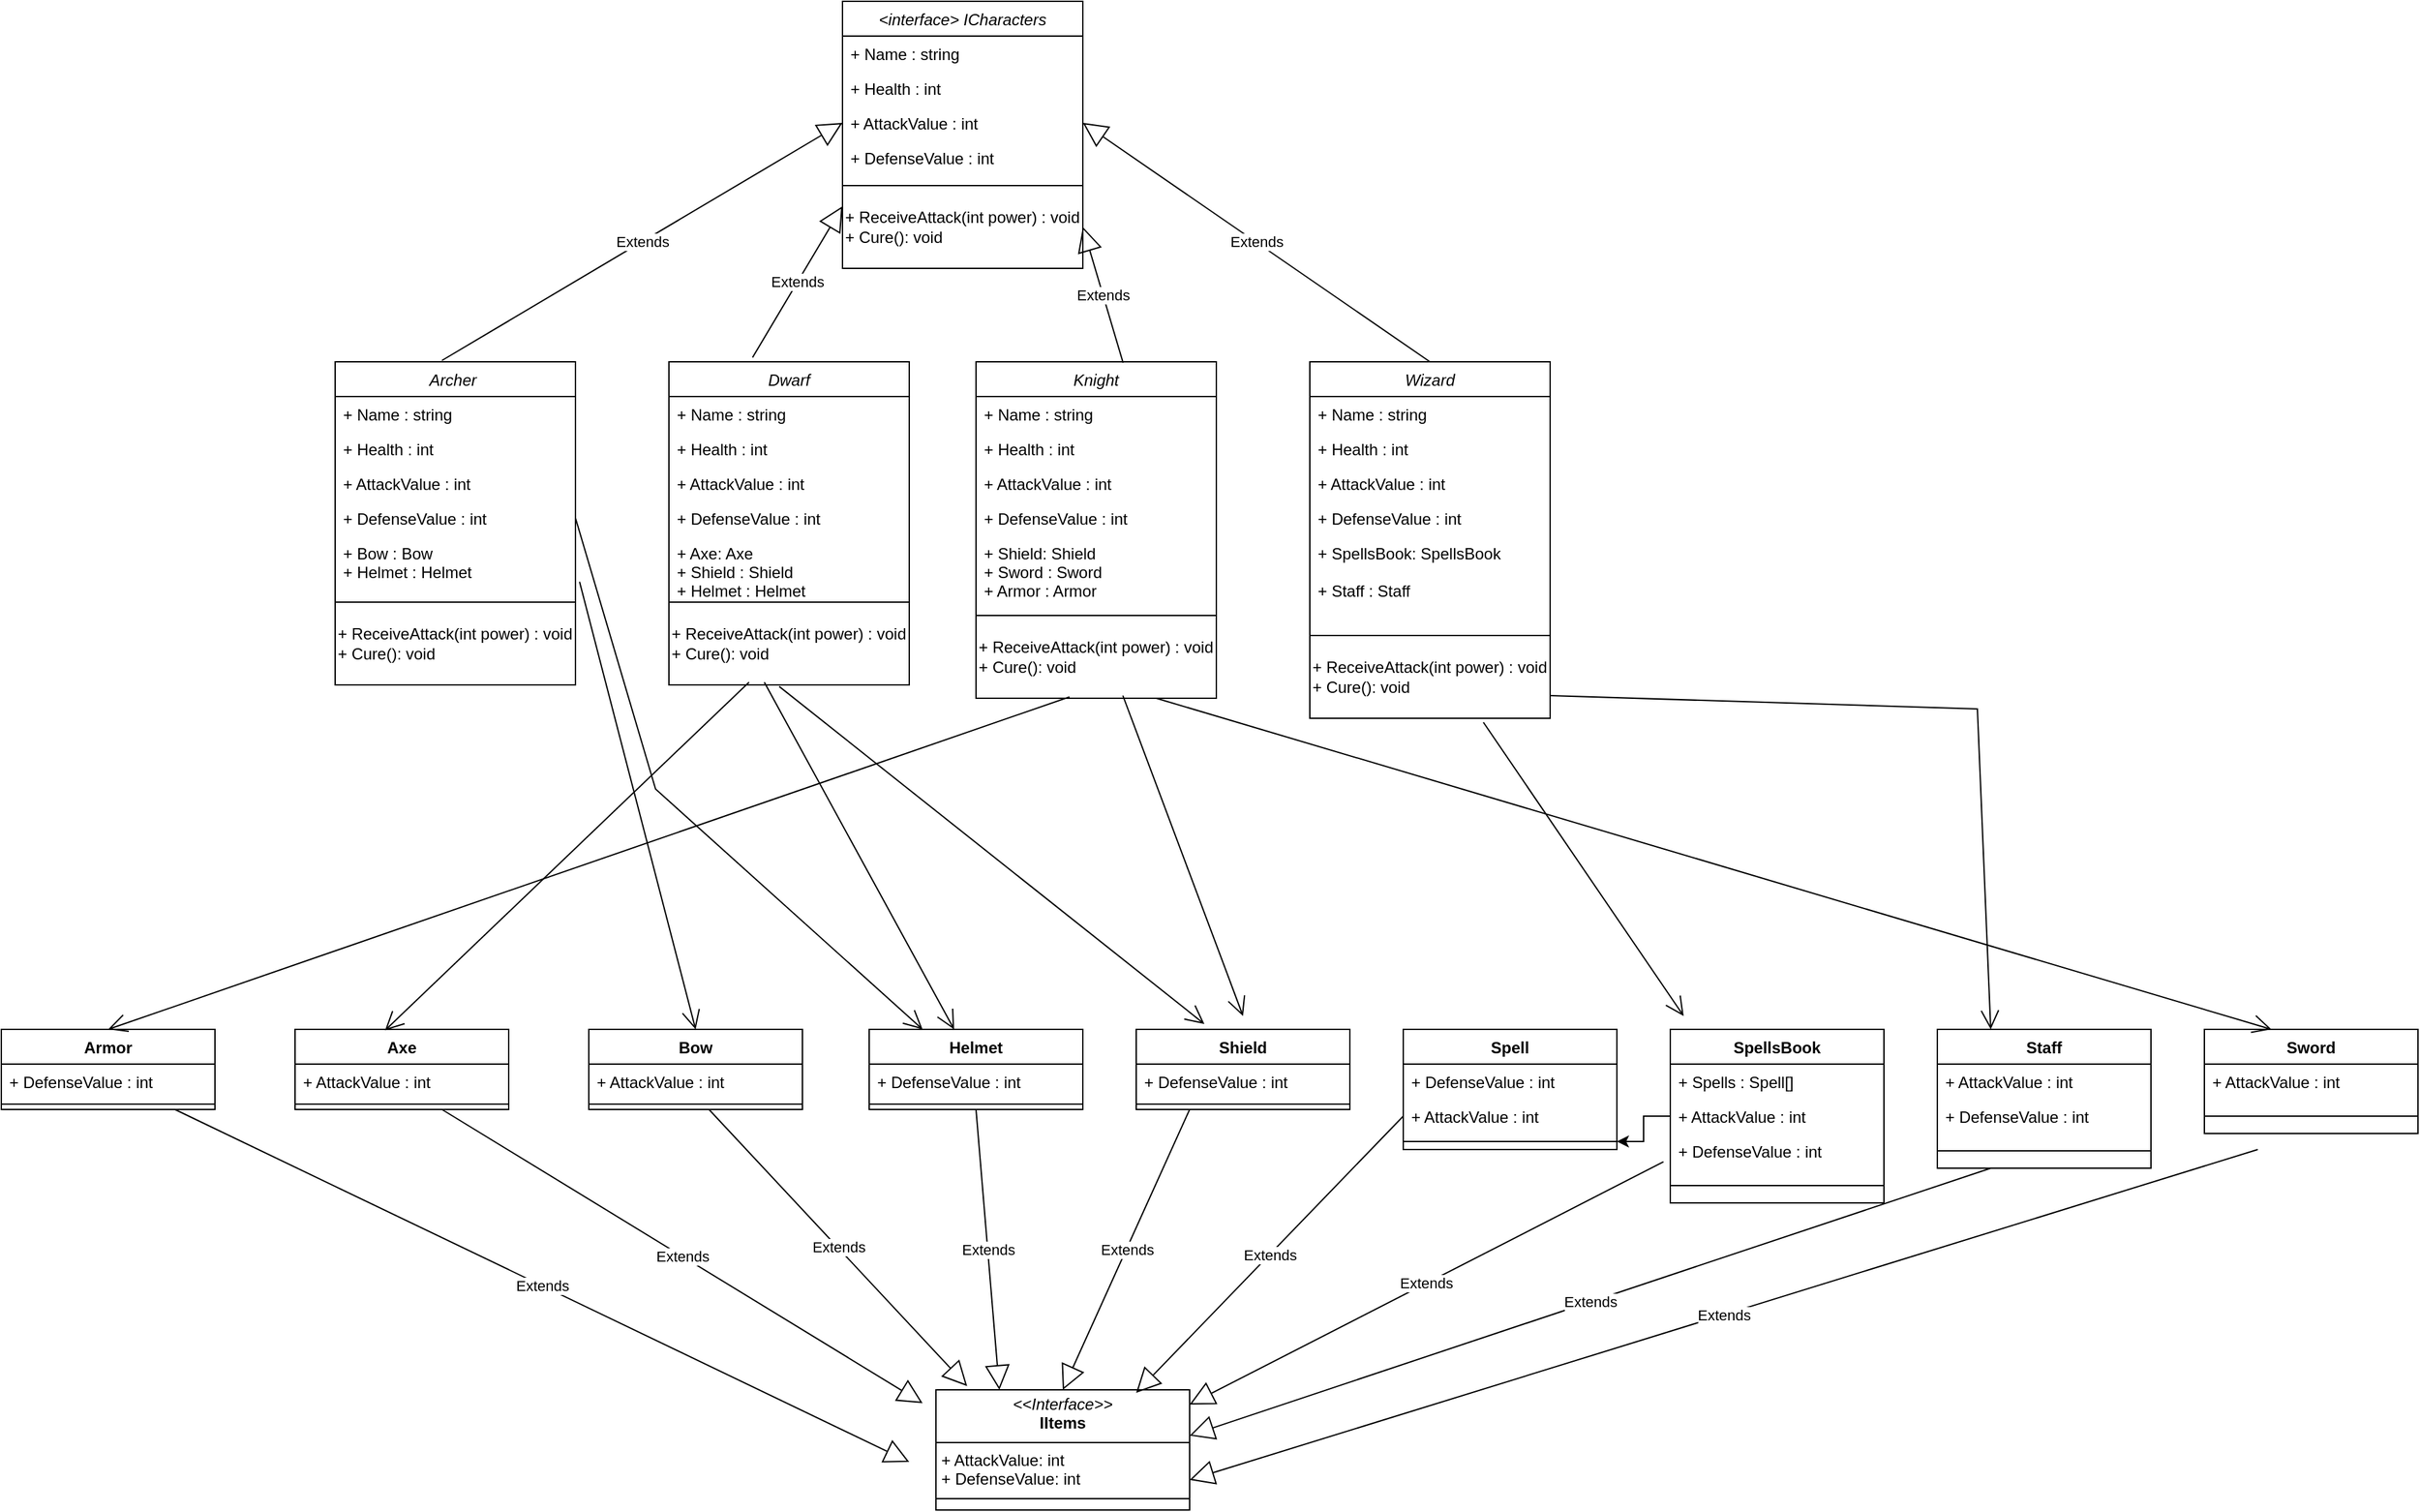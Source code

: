 <mxfile version="24.1.0" type="device">
  <diagram id="C5RBs43oDa-KdzZeNtuy" name="Page-1">
    <mxGraphModel dx="2051" dy="565" grid="1" gridSize="10" guides="1" tooltips="1" connect="1" arrows="1" fold="1" page="1" pageScale="1" pageWidth="827" pageHeight="1169" math="0" shadow="0">
      <root>
        <mxCell id="WIyWlLk6GJQsqaUBKTNV-0" />
        <mxCell id="WIyWlLk6GJQsqaUBKTNV-1" parent="WIyWlLk6GJQsqaUBKTNV-0" />
        <mxCell id="zkfFHV4jXpPFQw0GAbJ--0" value="&lt;interface&gt; ICharacters" style="swimlane;fontStyle=2;align=center;verticalAlign=top;childLayout=stackLayout;horizontal=1;startSize=26;horizontalStack=0;resizeParent=1;resizeLast=0;collapsible=1;marginBottom=0;rounded=0;shadow=0;strokeWidth=1;" parent="WIyWlLk6GJQsqaUBKTNV-1" vertex="1">
          <mxGeometry x="390" y="110" width="180" height="138" as="geometry">
            <mxRectangle x="230" y="140" width="160" height="26" as="alternateBounds" />
          </mxGeometry>
        </mxCell>
        <mxCell id="zkfFHV4jXpPFQw0GAbJ--1" value="+ Name : string" style="text;align=left;verticalAlign=top;spacingLeft=4;spacingRight=4;overflow=hidden;rotatable=0;points=[[0,0.5],[1,0.5]];portConstraint=eastwest;" parent="zkfFHV4jXpPFQw0GAbJ--0" vertex="1">
          <mxGeometry y="26" width="180" height="26" as="geometry" />
        </mxCell>
        <mxCell id="zkfFHV4jXpPFQw0GAbJ--2" value="+ Health : int" style="text;align=left;verticalAlign=top;spacingLeft=4;spacingRight=4;overflow=hidden;rotatable=0;points=[[0,0.5],[1,0.5]];portConstraint=eastwest;rounded=0;shadow=0;html=0;" parent="zkfFHV4jXpPFQw0GAbJ--0" vertex="1">
          <mxGeometry y="52" width="180" height="26" as="geometry" />
        </mxCell>
        <mxCell id="zkfFHV4jXpPFQw0GAbJ--3" value="+ AttackValue : int" style="text;align=left;verticalAlign=top;spacingLeft=4;spacingRight=4;overflow=hidden;rotatable=0;points=[[0,0.5],[1,0.5]];portConstraint=eastwest;rounded=0;shadow=0;html=0;" parent="zkfFHV4jXpPFQw0GAbJ--0" vertex="1">
          <mxGeometry y="78" width="180" height="26" as="geometry" />
        </mxCell>
        <mxCell id="zkfFHV4jXpPFQw0GAbJ--5" value="+ DefenseValue : int" style="text;align=left;verticalAlign=top;spacingLeft=4;spacingRight=4;overflow=hidden;rotatable=0;points=[[0,0.5],[1,0.5]];portConstraint=eastwest;" parent="zkfFHV4jXpPFQw0GAbJ--0" vertex="1">
          <mxGeometry y="104" width="180" height="26" as="geometry" />
        </mxCell>
        <mxCell id="W5WnQ0Ro2y6hhSbe148l-1" value="" style="rounded=0;whiteSpace=wrap;html=1;fillColor=default;" vertex="1" parent="WIyWlLk6GJQsqaUBKTNV-1">
          <mxGeometry x="390" y="248" width="180" height="62" as="geometry" />
        </mxCell>
        <mxCell id="W5WnQ0Ro2y6hhSbe148l-2" value="&lt;div style=&quot;&quot;&gt;&lt;span style=&quot;background-color: initial;&quot;&gt;+ ReceiveAttack(int power) : void&lt;/span&gt;&lt;/div&gt;&lt;div&gt;+ Cure(): void&lt;/div&gt;" style="text;html=1;align=left;verticalAlign=middle;whiteSpace=wrap;rounded=0;" vertex="1" parent="WIyWlLk6GJQsqaUBKTNV-1">
          <mxGeometry x="390" y="264" width="180" height="30" as="geometry" />
        </mxCell>
        <mxCell id="W5WnQ0Ro2y6hhSbe148l-3" value="Archer " style="swimlane;fontStyle=2;align=center;verticalAlign=top;childLayout=stackLayout;horizontal=1;startSize=26;horizontalStack=0;resizeParent=1;resizeLast=0;collapsible=1;marginBottom=0;rounded=0;shadow=0;strokeWidth=1;" vertex="1" parent="WIyWlLk6GJQsqaUBKTNV-1">
          <mxGeometry x="10" y="380" width="180" height="180" as="geometry">
            <mxRectangle x="230" y="140" width="160" height="26" as="alternateBounds" />
          </mxGeometry>
        </mxCell>
        <mxCell id="W5WnQ0Ro2y6hhSbe148l-4" value="+ Name : string" style="text;align=left;verticalAlign=top;spacingLeft=4;spacingRight=4;overflow=hidden;rotatable=0;points=[[0,0.5],[1,0.5]];portConstraint=eastwest;" vertex="1" parent="W5WnQ0Ro2y6hhSbe148l-3">
          <mxGeometry y="26" width="180" height="26" as="geometry" />
        </mxCell>
        <mxCell id="W5WnQ0Ro2y6hhSbe148l-5" value="+ Health : int" style="text;align=left;verticalAlign=top;spacingLeft=4;spacingRight=4;overflow=hidden;rotatable=0;points=[[0,0.5],[1,0.5]];portConstraint=eastwest;rounded=0;shadow=0;html=0;" vertex="1" parent="W5WnQ0Ro2y6hhSbe148l-3">
          <mxGeometry y="52" width="180" height="26" as="geometry" />
        </mxCell>
        <mxCell id="W5WnQ0Ro2y6hhSbe148l-6" value="+ AttackValue : int" style="text;align=left;verticalAlign=top;spacingLeft=4;spacingRight=4;overflow=hidden;rotatable=0;points=[[0,0.5],[1,0.5]];portConstraint=eastwest;rounded=0;shadow=0;html=0;" vertex="1" parent="W5WnQ0Ro2y6hhSbe148l-3">
          <mxGeometry y="78" width="180" height="26" as="geometry" />
        </mxCell>
        <mxCell id="W5WnQ0Ro2y6hhSbe148l-7" value="+ DefenseValue : int" style="text;align=left;verticalAlign=top;spacingLeft=4;spacingRight=4;overflow=hidden;rotatable=0;points=[[0,0.5],[1,0.5]];portConstraint=eastwest;" vertex="1" parent="W5WnQ0Ro2y6hhSbe148l-3">
          <mxGeometry y="104" width="180" height="26" as="geometry" />
        </mxCell>
        <mxCell id="W5WnQ0Ro2y6hhSbe148l-72" value="+ Bow : Bow&#xa;+ Helmet : Helmet" style="text;align=left;verticalAlign=top;spacingLeft=4;spacingRight=4;overflow=hidden;rotatable=0;points=[[0,0.5],[1,0.5]];portConstraint=eastwest;" vertex="1" parent="W5WnQ0Ro2y6hhSbe148l-3">
          <mxGeometry y="130" width="180" height="50" as="geometry" />
        </mxCell>
        <mxCell id="W5WnQ0Ro2y6hhSbe148l-8" value="" style="rounded=0;whiteSpace=wrap;html=1;fillColor=default;" vertex="1" parent="WIyWlLk6GJQsqaUBKTNV-1">
          <mxGeometry x="10" y="560" width="180" height="62" as="geometry" />
        </mxCell>
        <mxCell id="W5WnQ0Ro2y6hhSbe148l-9" value="&lt;div style=&quot;&quot;&gt;&lt;span style=&quot;background-color: initial;&quot;&gt;+ ReceiveAttack(int power) : void&lt;/span&gt;&lt;/div&gt;&lt;div&gt;+ Cure(): void&lt;/div&gt;" style="text;html=1;align=left;verticalAlign=middle;whiteSpace=wrap;rounded=0;" vertex="1" parent="WIyWlLk6GJQsqaUBKTNV-1">
          <mxGeometry x="10" y="576" width="180" height="30" as="geometry" />
        </mxCell>
        <mxCell id="W5WnQ0Ro2y6hhSbe148l-10" value="Dwarf" style="swimlane;fontStyle=2;align=center;verticalAlign=top;childLayout=stackLayout;horizontal=1;startSize=26;horizontalStack=0;resizeParent=1;resizeLast=0;collapsible=1;marginBottom=0;rounded=0;shadow=0;strokeWidth=1;" vertex="1" parent="WIyWlLk6GJQsqaUBKTNV-1">
          <mxGeometry x="260" y="380" width="180" height="190" as="geometry">
            <mxRectangle x="230" y="140" width="160" height="26" as="alternateBounds" />
          </mxGeometry>
        </mxCell>
        <mxCell id="W5WnQ0Ro2y6hhSbe148l-11" value="+ Name : string" style="text;align=left;verticalAlign=top;spacingLeft=4;spacingRight=4;overflow=hidden;rotatable=0;points=[[0,0.5],[1,0.5]];portConstraint=eastwest;" vertex="1" parent="W5WnQ0Ro2y6hhSbe148l-10">
          <mxGeometry y="26" width="180" height="26" as="geometry" />
        </mxCell>
        <mxCell id="W5WnQ0Ro2y6hhSbe148l-12" value="+ Health : int" style="text;align=left;verticalAlign=top;spacingLeft=4;spacingRight=4;overflow=hidden;rotatable=0;points=[[0,0.5],[1,0.5]];portConstraint=eastwest;rounded=0;shadow=0;html=0;" vertex="1" parent="W5WnQ0Ro2y6hhSbe148l-10">
          <mxGeometry y="52" width="180" height="26" as="geometry" />
        </mxCell>
        <mxCell id="W5WnQ0Ro2y6hhSbe148l-13" value="+ AttackValue : int" style="text;align=left;verticalAlign=top;spacingLeft=4;spacingRight=4;overflow=hidden;rotatable=0;points=[[0,0.5],[1,0.5]];portConstraint=eastwest;rounded=0;shadow=0;html=0;" vertex="1" parent="W5WnQ0Ro2y6hhSbe148l-10">
          <mxGeometry y="78" width="180" height="26" as="geometry" />
        </mxCell>
        <mxCell id="W5WnQ0Ro2y6hhSbe148l-14" value="+ DefenseValue : int" style="text;align=left;verticalAlign=top;spacingLeft=4;spacingRight=4;overflow=hidden;rotatable=0;points=[[0,0.5],[1,0.5]];portConstraint=eastwest;" vertex="1" parent="W5WnQ0Ro2y6hhSbe148l-10">
          <mxGeometry y="104" width="180" height="26" as="geometry" />
        </mxCell>
        <mxCell id="W5WnQ0Ro2y6hhSbe148l-73" value="+ Axe: Axe&#xa;+ Shield : Shield&#xa;+ Helmet : Helmet" style="text;align=left;verticalAlign=top;spacingLeft=4;spacingRight=4;overflow=hidden;rotatable=0;points=[[0,0.5],[1,0.5]];portConstraint=eastwest;" vertex="1" parent="W5WnQ0Ro2y6hhSbe148l-10">
          <mxGeometry y="130" width="180" height="60" as="geometry" />
        </mxCell>
        <mxCell id="W5WnQ0Ro2y6hhSbe148l-15" value="" style="rounded=0;whiteSpace=wrap;html=1;fillColor=default;" vertex="1" parent="WIyWlLk6GJQsqaUBKTNV-1">
          <mxGeometry x="260" y="560" width="180" height="62" as="geometry" />
        </mxCell>
        <mxCell id="W5WnQ0Ro2y6hhSbe148l-16" value="&lt;div style=&quot;&quot;&gt;&lt;span style=&quot;background-color: initial;&quot;&gt;+ ReceiveAttack(int power) : void&lt;/span&gt;&lt;/div&gt;&lt;div&gt;+ Cure(): void&lt;/div&gt;" style="text;html=1;align=left;verticalAlign=middle;whiteSpace=wrap;rounded=0;" vertex="1" parent="WIyWlLk6GJQsqaUBKTNV-1">
          <mxGeometry x="260" y="576" width="180" height="30" as="geometry" />
        </mxCell>
        <mxCell id="W5WnQ0Ro2y6hhSbe148l-17" value="Knight" style="swimlane;fontStyle=2;align=center;verticalAlign=top;childLayout=stackLayout;horizontal=1;startSize=26;horizontalStack=0;resizeParent=1;resizeLast=0;collapsible=1;marginBottom=0;rounded=0;shadow=0;strokeWidth=1;" vertex="1" parent="WIyWlLk6GJQsqaUBKTNV-1">
          <mxGeometry x="490" y="380" width="180" height="190" as="geometry">
            <mxRectangle x="230" y="140" width="160" height="26" as="alternateBounds" />
          </mxGeometry>
        </mxCell>
        <mxCell id="W5WnQ0Ro2y6hhSbe148l-18" value="+ Name : string" style="text;align=left;verticalAlign=top;spacingLeft=4;spacingRight=4;overflow=hidden;rotatable=0;points=[[0,0.5],[1,0.5]];portConstraint=eastwest;" vertex="1" parent="W5WnQ0Ro2y6hhSbe148l-17">
          <mxGeometry y="26" width="180" height="26" as="geometry" />
        </mxCell>
        <mxCell id="W5WnQ0Ro2y6hhSbe148l-19" value="+ Health : int" style="text;align=left;verticalAlign=top;spacingLeft=4;spacingRight=4;overflow=hidden;rotatable=0;points=[[0,0.5],[1,0.5]];portConstraint=eastwest;rounded=0;shadow=0;html=0;" vertex="1" parent="W5WnQ0Ro2y6hhSbe148l-17">
          <mxGeometry y="52" width="180" height="26" as="geometry" />
        </mxCell>
        <mxCell id="W5WnQ0Ro2y6hhSbe148l-20" value="+ AttackValue : int" style="text;align=left;verticalAlign=top;spacingLeft=4;spacingRight=4;overflow=hidden;rotatable=0;points=[[0,0.5],[1,0.5]];portConstraint=eastwest;rounded=0;shadow=0;html=0;" vertex="1" parent="W5WnQ0Ro2y6hhSbe148l-17">
          <mxGeometry y="78" width="180" height="26" as="geometry" />
        </mxCell>
        <mxCell id="W5WnQ0Ro2y6hhSbe148l-21" value="+ DefenseValue : int" style="text;align=left;verticalAlign=top;spacingLeft=4;spacingRight=4;overflow=hidden;rotatable=0;points=[[0,0.5],[1,0.5]];portConstraint=eastwest;" vertex="1" parent="W5WnQ0Ro2y6hhSbe148l-17">
          <mxGeometry y="104" width="180" height="26" as="geometry" />
        </mxCell>
        <mxCell id="W5WnQ0Ro2y6hhSbe148l-74" value="+ Shield: Shield&#xa;+ Sword : Sword&#xa;+ Armor : Armor&#xa;" style="text;align=left;verticalAlign=top;spacingLeft=4;spacingRight=4;overflow=hidden;rotatable=0;points=[[0,0.5],[1,0.5]];portConstraint=eastwest;" vertex="1" parent="W5WnQ0Ro2y6hhSbe148l-17">
          <mxGeometry y="130" width="180" height="60" as="geometry" />
        </mxCell>
        <mxCell id="W5WnQ0Ro2y6hhSbe148l-22" value="" style="rounded=0;whiteSpace=wrap;html=1;fillColor=default;" vertex="1" parent="WIyWlLk6GJQsqaUBKTNV-1">
          <mxGeometry x="490" y="570" width="180" height="62" as="geometry" />
        </mxCell>
        <mxCell id="W5WnQ0Ro2y6hhSbe148l-23" value="&lt;div style=&quot;&quot;&gt;&lt;span style=&quot;background-color: initial;&quot;&gt;+ ReceiveAttack(int power) : void&lt;/span&gt;&lt;/div&gt;&lt;div&gt;+ Cure(): void&lt;/div&gt;" style="text;html=1;align=left;verticalAlign=middle;whiteSpace=wrap;rounded=0;" vertex="1" parent="WIyWlLk6GJQsqaUBKTNV-1">
          <mxGeometry x="490" y="586" width="180" height="30" as="geometry" />
        </mxCell>
        <mxCell id="W5WnQ0Ro2y6hhSbe148l-24" value="Wizard" style="swimlane;fontStyle=2;align=center;verticalAlign=top;childLayout=stackLayout;horizontal=1;startSize=26;horizontalStack=0;resizeParent=1;resizeLast=0;collapsible=1;marginBottom=0;rounded=0;shadow=0;strokeWidth=1;" vertex="1" parent="WIyWlLk6GJQsqaUBKTNV-1">
          <mxGeometry x="740" y="380" width="180" height="210" as="geometry">
            <mxRectangle x="230" y="140" width="160" height="26" as="alternateBounds" />
          </mxGeometry>
        </mxCell>
        <mxCell id="W5WnQ0Ro2y6hhSbe148l-25" value="+ Name : string" style="text;align=left;verticalAlign=top;spacingLeft=4;spacingRight=4;overflow=hidden;rotatable=0;points=[[0,0.5],[1,0.5]];portConstraint=eastwest;" vertex="1" parent="W5WnQ0Ro2y6hhSbe148l-24">
          <mxGeometry y="26" width="180" height="26" as="geometry" />
        </mxCell>
        <mxCell id="W5WnQ0Ro2y6hhSbe148l-26" value="+ Health : int" style="text;align=left;verticalAlign=top;spacingLeft=4;spacingRight=4;overflow=hidden;rotatable=0;points=[[0,0.5],[1,0.5]];portConstraint=eastwest;rounded=0;shadow=0;html=0;" vertex="1" parent="W5WnQ0Ro2y6hhSbe148l-24">
          <mxGeometry y="52" width="180" height="26" as="geometry" />
        </mxCell>
        <mxCell id="W5WnQ0Ro2y6hhSbe148l-27" value="+ AttackValue : int" style="text;align=left;verticalAlign=top;spacingLeft=4;spacingRight=4;overflow=hidden;rotatable=0;points=[[0,0.5],[1,0.5]];portConstraint=eastwest;rounded=0;shadow=0;html=0;" vertex="1" parent="W5WnQ0Ro2y6hhSbe148l-24">
          <mxGeometry y="78" width="180" height="26" as="geometry" />
        </mxCell>
        <mxCell id="W5WnQ0Ro2y6hhSbe148l-28" value="+ DefenseValue : int" style="text;align=left;verticalAlign=top;spacingLeft=4;spacingRight=4;overflow=hidden;rotatable=0;points=[[0,0.5],[1,0.5]];portConstraint=eastwest;" vertex="1" parent="W5WnQ0Ro2y6hhSbe148l-24">
          <mxGeometry y="104" width="180" height="26" as="geometry" />
        </mxCell>
        <mxCell id="W5WnQ0Ro2y6hhSbe148l-75" value="+ SpellsBook: SpellsBook&#xa;&#xa;+ Staff : Staff" style="text;align=left;verticalAlign=top;spacingLeft=4;spacingRight=4;overflow=hidden;rotatable=0;points=[[0,0.5],[1,0.5]];portConstraint=eastwest;" vertex="1" parent="W5WnQ0Ro2y6hhSbe148l-24">
          <mxGeometry y="130" width="180" height="60" as="geometry" />
        </mxCell>
        <mxCell id="W5WnQ0Ro2y6hhSbe148l-29" value="" style="rounded=0;whiteSpace=wrap;html=1;fillColor=default;" vertex="1" parent="WIyWlLk6GJQsqaUBKTNV-1">
          <mxGeometry x="740" y="585" width="180" height="62" as="geometry" />
        </mxCell>
        <mxCell id="W5WnQ0Ro2y6hhSbe148l-30" value="&lt;div style=&quot;&quot;&gt;&lt;span style=&quot;background-color: initial;&quot;&gt;+ ReceiveAttack(int power) : void&lt;/span&gt;&lt;/div&gt;&lt;div&gt;+ Cure(): void&lt;/div&gt;" style="text;html=1;align=left;verticalAlign=middle;whiteSpace=wrap;rounded=0;" vertex="1" parent="WIyWlLk6GJQsqaUBKTNV-1">
          <mxGeometry x="740" y="601" width="180" height="30" as="geometry" />
        </mxCell>
        <mxCell id="W5WnQ0Ro2y6hhSbe148l-31" value="Bow" style="swimlane;fontStyle=1;align=center;verticalAlign=top;childLayout=stackLayout;horizontal=1;startSize=26;horizontalStack=0;resizeParent=1;resizeParentMax=0;resizeLast=0;collapsible=1;marginBottom=0;whiteSpace=wrap;html=1;" vertex="1" parent="WIyWlLk6GJQsqaUBKTNV-1">
          <mxGeometry x="200" y="880" width="160" height="60" as="geometry" />
        </mxCell>
        <mxCell id="W5WnQ0Ro2y6hhSbe148l-32" value="+ AttackValue : int" style="text;strokeColor=none;fillColor=none;align=left;verticalAlign=top;spacingLeft=4;spacingRight=4;overflow=hidden;rotatable=0;points=[[0,0.5],[1,0.5]];portConstraint=eastwest;whiteSpace=wrap;html=1;" vertex="1" parent="W5WnQ0Ro2y6hhSbe148l-31">
          <mxGeometry y="26" width="160" height="26" as="geometry" />
        </mxCell>
        <mxCell id="W5WnQ0Ro2y6hhSbe148l-33" value="" style="line;strokeWidth=1;fillColor=none;align=left;verticalAlign=middle;spacingTop=-1;spacingLeft=3;spacingRight=3;rotatable=0;labelPosition=right;points=[];portConstraint=eastwest;strokeColor=inherit;" vertex="1" parent="W5WnQ0Ro2y6hhSbe148l-31">
          <mxGeometry y="52" width="160" height="8" as="geometry" />
        </mxCell>
        <mxCell id="W5WnQ0Ro2y6hhSbe148l-35" value="Armor" style="swimlane;fontStyle=1;align=center;verticalAlign=top;childLayout=stackLayout;horizontal=1;startSize=26;horizontalStack=0;resizeParent=1;resizeParentMax=0;resizeLast=0;collapsible=1;marginBottom=0;whiteSpace=wrap;html=1;" vertex="1" parent="WIyWlLk6GJQsqaUBKTNV-1">
          <mxGeometry x="-240" y="880" width="160" height="60" as="geometry" />
        </mxCell>
        <mxCell id="W5WnQ0Ro2y6hhSbe148l-36" value="+ DefenseValue : int" style="text;strokeColor=none;fillColor=none;align=left;verticalAlign=top;spacingLeft=4;spacingRight=4;overflow=hidden;rotatable=0;points=[[0,0.5],[1,0.5]];portConstraint=eastwest;whiteSpace=wrap;html=1;" vertex="1" parent="W5WnQ0Ro2y6hhSbe148l-35">
          <mxGeometry y="26" width="160" height="26" as="geometry" />
        </mxCell>
        <mxCell id="W5WnQ0Ro2y6hhSbe148l-37" value="" style="line;strokeWidth=1;fillColor=none;align=left;verticalAlign=middle;spacingTop=-1;spacingLeft=3;spacingRight=3;rotatable=0;labelPosition=right;points=[];portConstraint=eastwest;strokeColor=inherit;" vertex="1" parent="W5WnQ0Ro2y6hhSbe148l-35">
          <mxGeometry y="52" width="160" height="8" as="geometry" />
        </mxCell>
        <mxCell id="W5WnQ0Ro2y6hhSbe148l-38" value="Axe" style="swimlane;fontStyle=1;align=center;verticalAlign=top;childLayout=stackLayout;horizontal=1;startSize=26;horizontalStack=0;resizeParent=1;resizeParentMax=0;resizeLast=0;collapsible=1;marginBottom=0;whiteSpace=wrap;html=1;" vertex="1" parent="WIyWlLk6GJQsqaUBKTNV-1">
          <mxGeometry x="-20" y="880" width="160" height="60" as="geometry" />
        </mxCell>
        <mxCell id="W5WnQ0Ro2y6hhSbe148l-39" value="+ AttackValue : int" style="text;strokeColor=none;fillColor=none;align=left;verticalAlign=top;spacingLeft=4;spacingRight=4;overflow=hidden;rotatable=0;points=[[0,0.5],[1,0.5]];portConstraint=eastwest;whiteSpace=wrap;html=1;" vertex="1" parent="W5WnQ0Ro2y6hhSbe148l-38">
          <mxGeometry y="26" width="160" height="26" as="geometry" />
        </mxCell>
        <mxCell id="W5WnQ0Ro2y6hhSbe148l-40" value="" style="line;strokeWidth=1;fillColor=none;align=left;verticalAlign=middle;spacingTop=-1;spacingLeft=3;spacingRight=3;rotatable=0;labelPosition=right;points=[];portConstraint=eastwest;strokeColor=inherit;" vertex="1" parent="W5WnQ0Ro2y6hhSbe148l-38">
          <mxGeometry y="52" width="160" height="8" as="geometry" />
        </mxCell>
        <mxCell id="W5WnQ0Ro2y6hhSbe148l-41" value="Helmet" style="swimlane;fontStyle=1;align=center;verticalAlign=top;childLayout=stackLayout;horizontal=1;startSize=26;horizontalStack=0;resizeParent=1;resizeParentMax=0;resizeLast=0;collapsible=1;marginBottom=0;whiteSpace=wrap;html=1;" vertex="1" parent="WIyWlLk6GJQsqaUBKTNV-1">
          <mxGeometry x="410" y="880" width="160" height="60" as="geometry" />
        </mxCell>
        <mxCell id="W5WnQ0Ro2y6hhSbe148l-42" value="+ DefenseValue : int" style="text;strokeColor=none;fillColor=none;align=left;verticalAlign=top;spacingLeft=4;spacingRight=4;overflow=hidden;rotatable=0;points=[[0,0.5],[1,0.5]];portConstraint=eastwest;whiteSpace=wrap;html=1;" vertex="1" parent="W5WnQ0Ro2y6hhSbe148l-41">
          <mxGeometry y="26" width="160" height="26" as="geometry" />
        </mxCell>
        <mxCell id="W5WnQ0Ro2y6hhSbe148l-43" value="" style="line;strokeWidth=1;fillColor=none;align=left;verticalAlign=middle;spacingTop=-1;spacingLeft=3;spacingRight=3;rotatable=0;labelPosition=right;points=[];portConstraint=eastwest;strokeColor=inherit;" vertex="1" parent="W5WnQ0Ro2y6hhSbe148l-41">
          <mxGeometry y="52" width="160" height="8" as="geometry" />
        </mxCell>
        <mxCell id="W5WnQ0Ro2y6hhSbe148l-44" value="Shield" style="swimlane;fontStyle=1;align=center;verticalAlign=top;childLayout=stackLayout;horizontal=1;startSize=26;horizontalStack=0;resizeParent=1;resizeParentMax=0;resizeLast=0;collapsible=1;marginBottom=0;whiteSpace=wrap;html=1;" vertex="1" parent="WIyWlLk6GJQsqaUBKTNV-1">
          <mxGeometry x="610" y="880" width="160" height="60" as="geometry" />
        </mxCell>
        <mxCell id="W5WnQ0Ro2y6hhSbe148l-45" value="+ DefenseValue : int" style="text;strokeColor=none;fillColor=none;align=left;verticalAlign=top;spacingLeft=4;spacingRight=4;overflow=hidden;rotatable=0;points=[[0,0.5],[1,0.5]];portConstraint=eastwest;whiteSpace=wrap;html=1;" vertex="1" parent="W5WnQ0Ro2y6hhSbe148l-44">
          <mxGeometry y="26" width="160" height="26" as="geometry" />
        </mxCell>
        <mxCell id="W5WnQ0Ro2y6hhSbe148l-46" value="" style="line;strokeWidth=1;fillColor=none;align=left;verticalAlign=middle;spacingTop=-1;spacingLeft=3;spacingRight=3;rotatable=0;labelPosition=right;points=[];portConstraint=eastwest;strokeColor=inherit;" vertex="1" parent="W5WnQ0Ro2y6hhSbe148l-44">
          <mxGeometry y="52" width="160" height="8" as="geometry" />
        </mxCell>
        <mxCell id="W5WnQ0Ro2y6hhSbe148l-47" value="Spell" style="swimlane;fontStyle=1;align=center;verticalAlign=top;childLayout=stackLayout;horizontal=1;startSize=26;horizontalStack=0;resizeParent=1;resizeParentMax=0;resizeLast=0;collapsible=1;marginBottom=0;whiteSpace=wrap;html=1;" vertex="1" parent="WIyWlLk6GJQsqaUBKTNV-1">
          <mxGeometry x="810" y="880" width="160" height="90" as="geometry" />
        </mxCell>
        <mxCell id="W5WnQ0Ro2y6hhSbe148l-48" value="+ DefenseValue : int" style="text;strokeColor=none;fillColor=none;align=left;verticalAlign=top;spacingLeft=4;spacingRight=4;overflow=hidden;rotatable=0;points=[[0,0.5],[1,0.5]];portConstraint=eastwest;whiteSpace=wrap;html=1;" vertex="1" parent="W5WnQ0Ro2y6hhSbe148l-47">
          <mxGeometry y="26" width="160" height="26" as="geometry" />
        </mxCell>
        <mxCell id="W5WnQ0Ro2y6hhSbe148l-50" value="+ AttackValue : int" style="text;strokeColor=none;fillColor=none;align=left;verticalAlign=top;spacingLeft=4;spacingRight=4;overflow=hidden;rotatable=0;points=[[0,0.5],[1,0.5]];portConstraint=eastwest;whiteSpace=wrap;html=1;" vertex="1" parent="W5WnQ0Ro2y6hhSbe148l-47">
          <mxGeometry y="52" width="160" height="26" as="geometry" />
        </mxCell>
        <mxCell id="W5WnQ0Ro2y6hhSbe148l-49" value="" style="line;strokeWidth=1;fillColor=none;align=left;verticalAlign=middle;spacingTop=-1;spacingLeft=3;spacingRight=3;rotatable=0;labelPosition=right;points=[];portConstraint=eastwest;strokeColor=inherit;" vertex="1" parent="W5WnQ0Ro2y6hhSbe148l-47">
          <mxGeometry y="78" width="160" height="12" as="geometry" />
        </mxCell>
        <mxCell id="W5WnQ0Ro2y6hhSbe148l-52" value="SpellsBook" style="swimlane;fontStyle=1;align=center;verticalAlign=top;childLayout=stackLayout;horizontal=1;startSize=26;horizontalStack=0;resizeParent=1;resizeParentMax=0;resizeLast=0;collapsible=1;marginBottom=0;whiteSpace=wrap;html=1;" vertex="1" parent="WIyWlLk6GJQsqaUBKTNV-1">
          <mxGeometry x="1010" y="880" width="160" height="130" as="geometry" />
        </mxCell>
        <mxCell id="W5WnQ0Ro2y6hhSbe148l-53" value="+ Spells : Spell[]" style="text;strokeColor=none;fillColor=none;align=left;verticalAlign=top;spacingLeft=4;spacingRight=4;overflow=hidden;rotatable=0;points=[[0,0.5],[1,0.5]];portConstraint=eastwest;whiteSpace=wrap;html=1;" vertex="1" parent="W5WnQ0Ro2y6hhSbe148l-52">
          <mxGeometry y="26" width="160" height="26" as="geometry" />
        </mxCell>
        <mxCell id="W5WnQ0Ro2y6hhSbe148l-54" value="+ AttackValue : int" style="text;strokeColor=none;fillColor=none;align=left;verticalAlign=top;spacingLeft=4;spacingRight=4;overflow=hidden;rotatable=0;points=[[0,0.5],[1,0.5]];portConstraint=eastwest;whiteSpace=wrap;html=1;" vertex="1" parent="W5WnQ0Ro2y6hhSbe148l-52">
          <mxGeometry y="52" width="160" height="26" as="geometry" />
        </mxCell>
        <mxCell id="W5WnQ0Ro2y6hhSbe148l-57" value="+ DefenseValue : int" style="text;strokeColor=none;fillColor=none;align=left;verticalAlign=top;spacingLeft=4;spacingRight=4;overflow=hidden;rotatable=0;points=[[0,0.5],[1,0.5]];portConstraint=eastwest;whiteSpace=wrap;html=1;" vertex="1" parent="W5WnQ0Ro2y6hhSbe148l-52">
          <mxGeometry y="78" width="160" height="26" as="geometry" />
        </mxCell>
        <mxCell id="W5WnQ0Ro2y6hhSbe148l-55" value="" style="line;strokeWidth=1;fillColor=none;align=left;verticalAlign=middle;spacingTop=-1;spacingLeft=3;spacingRight=3;rotatable=0;labelPosition=right;points=[];portConstraint=eastwest;strokeColor=inherit;" vertex="1" parent="W5WnQ0Ro2y6hhSbe148l-52">
          <mxGeometry y="104" width="160" height="26" as="geometry" />
        </mxCell>
        <mxCell id="W5WnQ0Ro2y6hhSbe148l-58" value="Staff" style="swimlane;fontStyle=1;align=center;verticalAlign=top;childLayout=stackLayout;horizontal=1;startSize=26;horizontalStack=0;resizeParent=1;resizeParentMax=0;resizeLast=0;collapsible=1;marginBottom=0;whiteSpace=wrap;html=1;" vertex="1" parent="WIyWlLk6GJQsqaUBKTNV-1">
          <mxGeometry x="1210" y="880" width="160" height="104" as="geometry" />
        </mxCell>
        <mxCell id="W5WnQ0Ro2y6hhSbe148l-60" value="+ AttackValue : int" style="text;strokeColor=none;fillColor=none;align=left;verticalAlign=top;spacingLeft=4;spacingRight=4;overflow=hidden;rotatable=0;points=[[0,0.5],[1,0.5]];portConstraint=eastwest;whiteSpace=wrap;html=1;" vertex="1" parent="W5WnQ0Ro2y6hhSbe148l-58">
          <mxGeometry y="26" width="160" height="26" as="geometry" />
        </mxCell>
        <mxCell id="W5WnQ0Ro2y6hhSbe148l-61" value="+ DefenseValue : int" style="text;strokeColor=none;fillColor=none;align=left;verticalAlign=top;spacingLeft=4;spacingRight=4;overflow=hidden;rotatable=0;points=[[0,0.5],[1,0.5]];portConstraint=eastwest;whiteSpace=wrap;html=1;" vertex="1" parent="W5WnQ0Ro2y6hhSbe148l-58">
          <mxGeometry y="52" width="160" height="26" as="geometry" />
        </mxCell>
        <mxCell id="W5WnQ0Ro2y6hhSbe148l-62" value="" style="line;strokeWidth=1;fillColor=none;align=left;verticalAlign=middle;spacingTop=-1;spacingLeft=3;spacingRight=3;rotatable=0;labelPosition=right;points=[];portConstraint=eastwest;strokeColor=inherit;" vertex="1" parent="W5WnQ0Ro2y6hhSbe148l-58">
          <mxGeometry y="78" width="160" height="26" as="geometry" />
        </mxCell>
        <mxCell id="W5WnQ0Ro2y6hhSbe148l-63" value="Sword" style="swimlane;fontStyle=1;align=center;verticalAlign=top;childLayout=stackLayout;horizontal=1;startSize=26;horizontalStack=0;resizeParent=1;resizeParentMax=0;resizeLast=0;collapsible=1;marginBottom=0;whiteSpace=wrap;html=1;" vertex="1" parent="WIyWlLk6GJQsqaUBKTNV-1">
          <mxGeometry x="1410" y="880" width="160" height="78" as="geometry" />
        </mxCell>
        <mxCell id="W5WnQ0Ro2y6hhSbe148l-64" value="+ AttackValue : int" style="text;strokeColor=none;fillColor=none;align=left;verticalAlign=top;spacingLeft=4;spacingRight=4;overflow=hidden;rotatable=0;points=[[0,0.5],[1,0.5]];portConstraint=eastwest;whiteSpace=wrap;html=1;" vertex="1" parent="W5WnQ0Ro2y6hhSbe148l-63">
          <mxGeometry y="26" width="160" height="26" as="geometry" />
        </mxCell>
        <mxCell id="W5WnQ0Ro2y6hhSbe148l-66" value="" style="line;strokeWidth=1;fillColor=none;align=left;verticalAlign=middle;spacingTop=-1;spacingLeft=3;spacingRight=3;rotatable=0;labelPosition=right;points=[];portConstraint=eastwest;strokeColor=inherit;" vertex="1" parent="W5WnQ0Ro2y6hhSbe148l-63">
          <mxGeometry y="52" width="160" height="26" as="geometry" />
        </mxCell>
        <mxCell id="W5WnQ0Ro2y6hhSbe148l-76" value="Extends" style="endArrow=block;endSize=16;endFill=0;html=1;rounded=0;entryX=0;entryY=0.5;entryDx=0;entryDy=0;" edge="1" parent="WIyWlLk6GJQsqaUBKTNV-1" target="zkfFHV4jXpPFQw0GAbJ--3">
          <mxGeometry width="160" relative="1" as="geometry">
            <mxPoint x="90" y="379" as="sourcePoint" />
            <mxPoint x="250" y="379" as="targetPoint" />
          </mxGeometry>
        </mxCell>
        <mxCell id="W5WnQ0Ro2y6hhSbe148l-77" value="Extends" style="endArrow=block;endSize=16;endFill=0;html=1;rounded=0;entryX=0;entryY=0.25;entryDx=0;entryDy=0;exitX=0.348;exitY=-0.017;exitDx=0;exitDy=0;exitPerimeter=0;" edge="1" parent="WIyWlLk6GJQsqaUBKTNV-1" source="W5WnQ0Ro2y6hhSbe148l-10" target="W5WnQ0Ro2y6hhSbe148l-1">
          <mxGeometry width="160" relative="1" as="geometry">
            <mxPoint x="100" y="389" as="sourcePoint" />
            <mxPoint x="400" y="211" as="targetPoint" />
          </mxGeometry>
        </mxCell>
        <mxCell id="W5WnQ0Ro2y6hhSbe148l-78" value="Extends" style="endArrow=block;endSize=16;endFill=0;html=1;rounded=0;entryX=1;entryY=0.5;entryDx=0;entryDy=0;exitX=0.612;exitY=0.004;exitDx=0;exitDy=0;exitPerimeter=0;" edge="1" parent="WIyWlLk6GJQsqaUBKTNV-1" source="W5WnQ0Ro2y6hhSbe148l-17" target="W5WnQ0Ro2y6hhSbe148l-2">
          <mxGeometry width="160" relative="1" as="geometry">
            <mxPoint x="110" y="399" as="sourcePoint" />
            <mxPoint x="410" y="221" as="targetPoint" />
          </mxGeometry>
        </mxCell>
        <mxCell id="W5WnQ0Ro2y6hhSbe148l-79" value="Extends" style="endArrow=block;endSize=16;endFill=0;html=1;rounded=0;entryX=1;entryY=0.5;entryDx=0;entryDy=0;exitX=0.5;exitY=0;exitDx=0;exitDy=0;" edge="1" parent="WIyWlLk6GJQsqaUBKTNV-1" source="W5WnQ0Ro2y6hhSbe148l-24" target="zkfFHV4jXpPFQw0GAbJ--3">
          <mxGeometry width="160" relative="1" as="geometry">
            <mxPoint x="120" y="409" as="sourcePoint" />
            <mxPoint x="420" y="231" as="targetPoint" />
          </mxGeometry>
        </mxCell>
        <mxCell id="W5WnQ0Ro2y6hhSbe148l-80" value="" style="endArrow=open;endFill=1;endSize=12;html=1;rounded=0;exitX=1.017;exitY=0.696;exitDx=0;exitDy=0;exitPerimeter=0;entryX=0.5;entryY=0;entryDx=0;entryDy=0;" edge="1" parent="WIyWlLk6GJQsqaUBKTNV-1" source="W5WnQ0Ro2y6hhSbe148l-72" target="W5WnQ0Ro2y6hhSbe148l-31">
          <mxGeometry width="160" relative="1" as="geometry">
            <mxPoint x="360" y="860" as="sourcePoint" />
            <mxPoint x="520" y="860" as="targetPoint" />
          </mxGeometry>
        </mxCell>
        <mxCell id="W5WnQ0Ro2y6hhSbe148l-81" value="" style="endArrow=open;endFill=1;endSize=12;html=1;rounded=0;exitX=1;exitY=0.5;exitDx=0;exitDy=0;entryX=0.25;entryY=0;entryDx=0;entryDy=0;" edge="1" parent="WIyWlLk6GJQsqaUBKTNV-1" source="W5WnQ0Ro2y6hhSbe148l-7" target="W5WnQ0Ro2y6hhSbe148l-41">
          <mxGeometry width="160" relative="1" as="geometry">
            <mxPoint x="203" y="555" as="sourcePoint" />
            <mxPoint x="290" y="890" as="targetPoint" />
            <Array as="points">
              <mxPoint x="250" y="700" />
            </Array>
          </mxGeometry>
        </mxCell>
        <mxCell id="W5WnQ0Ro2y6hhSbe148l-82" value="" style="endArrow=open;endFill=1;endSize=12;html=1;rounded=0;entryX=0.421;entryY=0.013;entryDx=0;entryDy=0;entryPerimeter=0;" edge="1" parent="WIyWlLk6GJQsqaUBKTNV-1" target="W5WnQ0Ro2y6hhSbe148l-38">
          <mxGeometry width="160" relative="1" as="geometry">
            <mxPoint x="320" y="620" as="sourcePoint" />
            <mxPoint x="480" y="620" as="targetPoint" />
          </mxGeometry>
        </mxCell>
        <mxCell id="W5WnQ0Ro2y6hhSbe148l-83" value="" style="endArrow=open;endFill=1;endSize=12;html=1;rounded=0;entryX=0.319;entryY=-0.067;entryDx=0;entryDy=0;entryPerimeter=0;exitX=0.459;exitY=1.019;exitDx=0;exitDy=0;exitPerimeter=0;" edge="1" parent="WIyWlLk6GJQsqaUBKTNV-1" source="W5WnQ0Ro2y6hhSbe148l-15" target="W5WnQ0Ro2y6hhSbe148l-44">
          <mxGeometry width="160" relative="1" as="geometry">
            <mxPoint x="330" y="630" as="sourcePoint" />
            <mxPoint x="57" y="891" as="targetPoint" />
          </mxGeometry>
        </mxCell>
        <mxCell id="W5WnQ0Ro2y6hhSbe148l-84" value="" style="endArrow=open;endFill=1;endSize=12;html=1;rounded=0;exitX=0.397;exitY=0.968;exitDx=0;exitDy=0;exitPerimeter=0;" edge="1" parent="WIyWlLk6GJQsqaUBKTNV-1" source="W5WnQ0Ro2y6hhSbe148l-15" target="W5WnQ0Ro2y6hhSbe148l-41">
          <mxGeometry width="160" relative="1" as="geometry">
            <mxPoint x="340" y="640" as="sourcePoint" />
            <mxPoint x="67" y="901" as="targetPoint" />
          </mxGeometry>
        </mxCell>
        <mxCell id="W5WnQ0Ro2y6hhSbe148l-85" value="" style="endArrow=open;endFill=1;endSize=12;html=1;rounded=0;" edge="1" parent="WIyWlLk6GJQsqaUBKTNV-1">
          <mxGeometry width="160" relative="1" as="geometry">
            <mxPoint x="600" y="630" as="sourcePoint" />
            <mxPoint x="690" y="870" as="targetPoint" />
          </mxGeometry>
        </mxCell>
        <mxCell id="W5WnQ0Ro2y6hhSbe148l-86" value="" style="endArrow=open;endFill=1;endSize=12;html=1;rounded=0;entryX=0.5;entryY=0;entryDx=0;entryDy=0;" edge="1" parent="WIyWlLk6GJQsqaUBKTNV-1" target="W5WnQ0Ro2y6hhSbe148l-35">
          <mxGeometry width="160" relative="1" as="geometry">
            <mxPoint x="560" y="631" as="sourcePoint" />
            <mxPoint x="650" y="871" as="targetPoint" />
          </mxGeometry>
        </mxCell>
        <mxCell id="W5WnQ0Ro2y6hhSbe148l-87" value="" style="endArrow=open;endFill=1;endSize=12;html=1;rounded=0;entryX=0.314;entryY=0;entryDx=0;entryDy=0;entryPerimeter=0;exitX=0.75;exitY=1;exitDx=0;exitDy=0;" edge="1" parent="WIyWlLk6GJQsqaUBKTNV-1" source="W5WnQ0Ro2y6hhSbe148l-22" target="W5WnQ0Ro2y6hhSbe148l-63">
          <mxGeometry width="160" relative="1" as="geometry">
            <mxPoint x="610" y="640" as="sourcePoint" />
            <mxPoint x="700" y="880" as="targetPoint" />
          </mxGeometry>
        </mxCell>
        <mxCell id="W5WnQ0Ro2y6hhSbe148l-88" value="" style="endArrow=open;endFill=1;endSize=12;html=1;rounded=0;" edge="1" parent="WIyWlLk6GJQsqaUBKTNV-1">
          <mxGeometry width="160" relative="1" as="geometry">
            <mxPoint x="870" y="650" as="sourcePoint" />
            <mxPoint x="1020" y="870" as="targetPoint" />
          </mxGeometry>
        </mxCell>
        <mxCell id="W5WnQ0Ro2y6hhSbe148l-89" value="" style="endArrow=open;endFill=1;endSize=12;html=1;rounded=0;entryX=0.25;entryY=0;entryDx=0;entryDy=0;" edge="1" parent="WIyWlLk6GJQsqaUBKTNV-1" target="W5WnQ0Ro2y6hhSbe148l-58">
          <mxGeometry width="160" relative="1" as="geometry">
            <mxPoint x="920" y="630" as="sourcePoint" />
            <mxPoint x="1080" y="630" as="targetPoint" />
            <Array as="points">
              <mxPoint x="1240" y="640" />
            </Array>
          </mxGeometry>
        </mxCell>
        <mxCell id="W5WnQ0Ro2y6hhSbe148l-91" value="" style="edgeStyle=orthogonalEdgeStyle;rounded=0;orthogonalLoop=1;jettySize=auto;html=1;" edge="1" parent="WIyWlLk6GJQsqaUBKTNV-1" source="W5WnQ0Ro2y6hhSbe148l-54" target="W5WnQ0Ro2y6hhSbe148l-49">
          <mxGeometry relative="1" as="geometry" />
        </mxCell>
        <mxCell id="W5WnQ0Ro2y6hhSbe148l-92" value="&lt;p style=&quot;margin:0px;margin-top:4px;text-align:center;&quot;&gt;&lt;i&gt;&amp;lt;&amp;lt;Interface&amp;gt;&amp;gt;&lt;/i&gt;&lt;br&gt;&lt;b&gt;IItems&lt;/b&gt;&lt;/p&gt;&lt;hr size=&quot;1&quot; style=&quot;border-style:solid;&quot;&gt;&lt;p style=&quot;margin:0px;margin-left:4px;&quot;&gt;+ AttackValue: int&lt;br&gt;+ DefenseValue: int&lt;/p&gt;&lt;hr size=&quot;1&quot; style=&quot;border-style:solid;&quot;&gt;&lt;p style=&quot;margin:0px;margin-left:4px;&quot;&gt;&lt;br&gt;&lt;/p&gt;" style="verticalAlign=top;align=left;overflow=fill;html=1;whiteSpace=wrap;" vertex="1" parent="WIyWlLk6GJQsqaUBKTNV-1">
          <mxGeometry x="460" y="1150" width="190" height="90" as="geometry" />
        </mxCell>
        <mxCell id="W5WnQ0Ro2y6hhSbe148l-93" value="Extends" style="endArrow=block;endSize=16;endFill=0;html=1;rounded=0;" edge="1" parent="WIyWlLk6GJQsqaUBKTNV-1">
          <mxGeometry width="160" relative="1" as="geometry">
            <mxPoint x="90" y="940" as="sourcePoint" />
            <mxPoint x="450" y="1160" as="targetPoint" />
          </mxGeometry>
        </mxCell>
        <mxCell id="W5WnQ0Ro2y6hhSbe148l-94" value="Extends" style="endArrow=block;endSize=16;endFill=0;html=1;rounded=0;" edge="1" parent="WIyWlLk6GJQsqaUBKTNV-1">
          <mxGeometry width="160" relative="1" as="geometry">
            <mxPoint x="-110" y="940" as="sourcePoint" />
            <mxPoint x="440" y="1204" as="targetPoint" />
          </mxGeometry>
        </mxCell>
        <mxCell id="W5WnQ0Ro2y6hhSbe148l-95" value="Extends" style="endArrow=block;endSize=16;endFill=0;html=1;rounded=0;entryX=0.123;entryY=-0.031;entryDx=0;entryDy=0;entryPerimeter=0;" edge="1" parent="WIyWlLk6GJQsqaUBKTNV-1" target="W5WnQ0Ro2y6hhSbe148l-92">
          <mxGeometry width="160" relative="1" as="geometry">
            <mxPoint x="290" y="940" as="sourcePoint" />
            <mxPoint x="650" y="1160" as="targetPoint" />
          </mxGeometry>
        </mxCell>
        <mxCell id="W5WnQ0Ro2y6hhSbe148l-96" value="Extends" style="endArrow=block;endSize=16;endFill=0;html=1;rounded=0;entryX=0.25;entryY=0;entryDx=0;entryDy=0;" edge="1" parent="WIyWlLk6GJQsqaUBKTNV-1" target="W5WnQ0Ro2y6hhSbe148l-92">
          <mxGeometry width="160" relative="1" as="geometry">
            <mxPoint x="490" y="940" as="sourcePoint" />
            <mxPoint x="850" y="1160" as="targetPoint" />
          </mxGeometry>
        </mxCell>
        <mxCell id="W5WnQ0Ro2y6hhSbe148l-97" value="Extends" style="endArrow=block;endSize=16;endFill=0;html=1;rounded=0;entryX=0.5;entryY=0;entryDx=0;entryDy=0;" edge="1" parent="WIyWlLk6GJQsqaUBKTNV-1" target="W5WnQ0Ro2y6hhSbe148l-92">
          <mxGeometry width="160" relative="1" as="geometry">
            <mxPoint x="650" y="940" as="sourcePoint" />
            <mxPoint x="570" y="1140" as="targetPoint" />
          </mxGeometry>
        </mxCell>
        <mxCell id="W5WnQ0Ro2y6hhSbe148l-98" value="Extends" style="endArrow=block;endSize=16;endFill=0;html=1;rounded=0;entryX=0.789;entryY=0.025;entryDx=0;entryDy=0;entryPerimeter=0;exitX=0;exitY=0.5;exitDx=0;exitDy=0;" edge="1" parent="WIyWlLk6GJQsqaUBKTNV-1" source="W5WnQ0Ro2y6hhSbe148l-50" target="W5WnQ0Ro2y6hhSbe148l-92">
          <mxGeometry width="160" relative="1" as="geometry">
            <mxPoint x="800" y="950" as="sourcePoint" />
            <mxPoint x="565" y="1160" as="targetPoint" />
          </mxGeometry>
        </mxCell>
        <mxCell id="W5WnQ0Ro2y6hhSbe148l-99" value="Extends" style="endArrow=block;endSize=16;endFill=0;html=1;rounded=0;entryX=1;entryY=0.122;entryDx=0;entryDy=0;entryPerimeter=0;exitX=-0.032;exitY=0.815;exitDx=0;exitDy=0;exitPerimeter=0;" edge="1" parent="WIyWlLk6GJQsqaUBKTNV-1" source="W5WnQ0Ro2y6hhSbe148l-57" target="W5WnQ0Ro2y6hhSbe148l-92">
          <mxGeometry width="160" relative="1" as="geometry">
            <mxPoint x="810" y="960" as="sourcePoint" />
            <mxPoint x="620" y="1162" as="targetPoint" />
          </mxGeometry>
        </mxCell>
        <mxCell id="W5WnQ0Ro2y6hhSbe148l-100" value="Extends" style="endArrow=block;endSize=16;endFill=0;html=1;rounded=0;entryX=1;entryY=0.381;entryDx=0;entryDy=0;entryPerimeter=0;exitX=0.25;exitY=1;exitDx=0;exitDy=0;" edge="1" parent="WIyWlLk6GJQsqaUBKTNV-1" source="W5WnQ0Ro2y6hhSbe148l-58" target="W5WnQ0Ro2y6hhSbe148l-92">
          <mxGeometry width="160" relative="1" as="geometry">
            <mxPoint x="820" y="970" as="sourcePoint" />
            <mxPoint x="630" y="1172" as="targetPoint" />
          </mxGeometry>
        </mxCell>
        <mxCell id="W5WnQ0Ro2y6hhSbe148l-101" value="Extends" style="endArrow=block;endSize=16;endFill=0;html=1;rounded=0;entryX=1;entryY=0.75;entryDx=0;entryDy=0;" edge="1" parent="WIyWlLk6GJQsqaUBKTNV-1" target="W5WnQ0Ro2y6hhSbe148l-92">
          <mxGeometry width="160" relative="1" as="geometry">
            <mxPoint x="1450" y="970" as="sourcePoint" />
            <mxPoint x="640" y="1182" as="targetPoint" />
          </mxGeometry>
        </mxCell>
      </root>
    </mxGraphModel>
  </diagram>
</mxfile>
